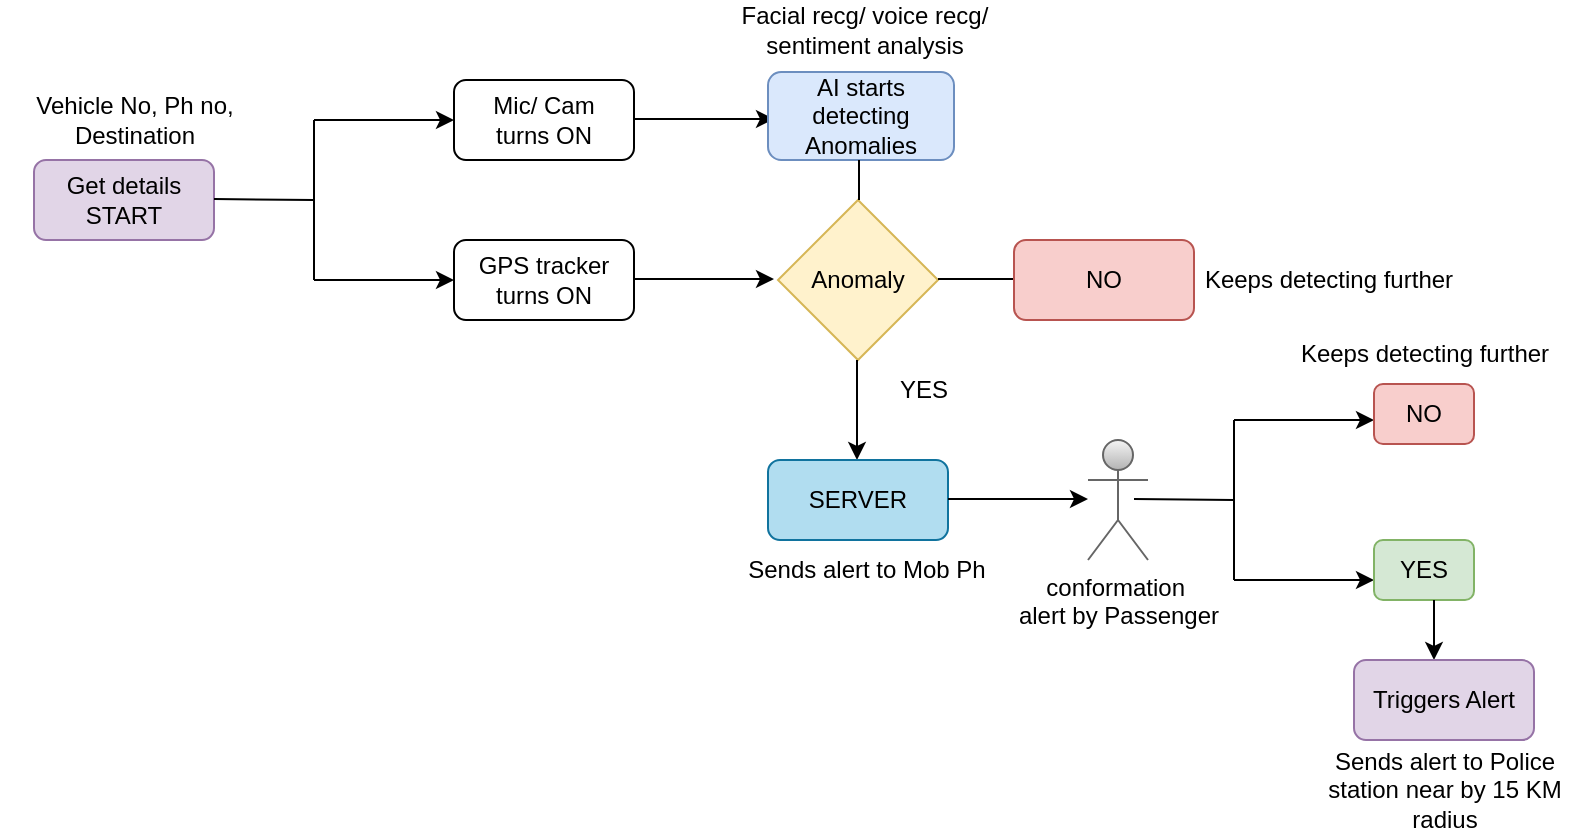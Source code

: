 <mxfile version="26.0.3">
  <diagram id="C5RBs43oDa-KdzZeNtuy" name="Page-1">
    <mxGraphModel dx="1050" dy="522" grid="0" gridSize="10" guides="1" tooltips="1" connect="1" arrows="1" fold="1" page="1" pageScale="1" pageWidth="1169" pageHeight="827" background="light-dark(#FFFFFF,#121212)" math="0" shadow="0">
      <root>
        <mxCell id="WIyWlLk6GJQsqaUBKTNV-0" />
        <mxCell id="WIyWlLk6GJQsqaUBKTNV-1" parent="WIyWlLk6GJQsqaUBKTNV-0" />
        <mxCell id="iax-5IlQy_Pquo1DeYQX-0" value="Get details&lt;div&gt;START&lt;/div&gt;" style="rounded=1;whiteSpace=wrap;html=1;fillColor=#e1d5e7;strokeColor=#9673a6;" vertex="1" parent="WIyWlLk6GJQsqaUBKTNV-1">
          <mxGeometry x="107" y="161" width="90" height="40" as="geometry" />
        </mxCell>
        <mxCell id="iax-5IlQy_Pquo1DeYQX-1" value="" style="endArrow=none;html=1;rounded=0;" edge="1" parent="WIyWlLk6GJQsqaUBKTNV-1">
          <mxGeometry width="50" height="50" relative="1" as="geometry">
            <mxPoint x="197" y="180.5" as="sourcePoint" />
            <mxPoint x="247" y="181" as="targetPoint" />
          </mxGeometry>
        </mxCell>
        <mxCell id="iax-5IlQy_Pquo1DeYQX-2" value="" style="endArrow=none;html=1;rounded=0;" edge="1" parent="WIyWlLk6GJQsqaUBKTNV-1">
          <mxGeometry width="50" height="50" relative="1" as="geometry">
            <mxPoint x="247" y="141" as="sourcePoint" />
            <mxPoint x="247" y="221" as="targetPoint" />
          </mxGeometry>
        </mxCell>
        <mxCell id="iax-5IlQy_Pquo1DeYQX-3" value="" style="endArrow=classic;html=1;rounded=0;" edge="1" parent="WIyWlLk6GJQsqaUBKTNV-1">
          <mxGeometry width="50" height="50" relative="1" as="geometry">
            <mxPoint x="247" y="141" as="sourcePoint" />
            <mxPoint x="317" y="141" as="targetPoint" />
          </mxGeometry>
        </mxCell>
        <mxCell id="iax-5IlQy_Pquo1DeYQX-4" value="" style="endArrow=classic;html=1;rounded=0;" edge="1" parent="WIyWlLk6GJQsqaUBKTNV-1">
          <mxGeometry width="50" height="50" relative="1" as="geometry">
            <mxPoint x="247" y="221" as="sourcePoint" />
            <mxPoint x="317" y="221" as="targetPoint" />
          </mxGeometry>
        </mxCell>
        <mxCell id="iax-5IlQy_Pquo1DeYQX-5" value="Mic/ Cam&lt;div&gt;turns ON&lt;/div&gt;" style="rounded=1;whiteSpace=wrap;html=1;" vertex="1" parent="WIyWlLk6GJQsqaUBKTNV-1">
          <mxGeometry x="317" y="121" width="90" height="40" as="geometry" />
        </mxCell>
        <mxCell id="iax-5IlQy_Pquo1DeYQX-6" value="GPS tracker&lt;div&gt;turns ON&lt;/div&gt;" style="rounded=1;whiteSpace=wrap;html=1;labelBackgroundColor=none;" vertex="1" parent="WIyWlLk6GJQsqaUBKTNV-1">
          <mxGeometry x="317" y="201" width="90" height="40" as="geometry" />
        </mxCell>
        <mxCell id="iax-5IlQy_Pquo1DeYQX-7" value="" style="endArrow=classic;html=1;rounded=0;" edge="1" parent="WIyWlLk6GJQsqaUBKTNV-1">
          <mxGeometry width="50" height="50" relative="1" as="geometry">
            <mxPoint x="407" y="140.5" as="sourcePoint" />
            <mxPoint x="477" y="140.5" as="targetPoint" />
          </mxGeometry>
        </mxCell>
        <mxCell id="iax-5IlQy_Pquo1DeYQX-8" value="AI starts detecting Anomalies" style="rounded=1;whiteSpace=wrap;html=1;fillColor=#dae8fc;strokeColor=#6c8ebf;" vertex="1" parent="WIyWlLk6GJQsqaUBKTNV-1">
          <mxGeometry x="474" y="117" width="93" height="44" as="geometry" />
        </mxCell>
        <mxCell id="iax-5IlQy_Pquo1DeYQX-9" value="Facial recg/ voice recg/ sentiment analysis" style="text;html=1;align=center;verticalAlign=middle;whiteSpace=wrap;rounded=0;" vertex="1" parent="WIyWlLk6GJQsqaUBKTNV-1">
          <mxGeometry x="454.5" y="81" width="135" height="30" as="geometry" />
        </mxCell>
        <mxCell id="iax-5IlQy_Pquo1DeYQX-10" value="Anomaly" style="rhombus;whiteSpace=wrap;html=1;fillColor=#fff2cc;strokeColor=#d6b656;" vertex="1" parent="WIyWlLk6GJQsqaUBKTNV-1">
          <mxGeometry x="479" y="181" width="80" height="80" as="geometry" />
        </mxCell>
        <mxCell id="iax-5IlQy_Pquo1DeYQX-11" value="" style="endArrow=none;html=1;rounded=0;" edge="1" parent="WIyWlLk6GJQsqaUBKTNV-1">
          <mxGeometry width="50" height="50" relative="1" as="geometry">
            <mxPoint x="519.5" y="181" as="sourcePoint" />
            <mxPoint x="519.5" y="161" as="targetPoint" />
          </mxGeometry>
        </mxCell>
        <mxCell id="iax-5IlQy_Pquo1DeYQX-12" value="" style="endArrow=classic;html=1;rounded=0;" edge="1" parent="WIyWlLk6GJQsqaUBKTNV-1">
          <mxGeometry width="50" height="50" relative="1" as="geometry">
            <mxPoint x="407" y="220.5" as="sourcePoint" />
            <mxPoint x="477" y="220.5" as="targetPoint" />
          </mxGeometry>
        </mxCell>
        <mxCell id="iax-5IlQy_Pquo1DeYQX-13" value="" style="endArrow=classic;html=1;rounded=0;" edge="1" parent="WIyWlLk6GJQsqaUBKTNV-1">
          <mxGeometry width="50" height="50" relative="1" as="geometry">
            <mxPoint x="518.5" y="261" as="sourcePoint" />
            <mxPoint x="518.5" y="311" as="targetPoint" />
          </mxGeometry>
        </mxCell>
        <mxCell id="iax-5IlQy_Pquo1DeYQX-14" value="" style="endArrow=none;html=1;rounded=0;" edge="1" parent="WIyWlLk6GJQsqaUBKTNV-1">
          <mxGeometry width="50" height="50" relative="1" as="geometry">
            <mxPoint x="559" y="220.5" as="sourcePoint" />
            <mxPoint x="599" y="220.5" as="targetPoint" />
          </mxGeometry>
        </mxCell>
        <mxCell id="iax-5IlQy_Pquo1DeYQX-15" value="Keeps detecting further" style="text;html=1;align=center;verticalAlign=middle;whiteSpace=wrap;rounded=0;" vertex="1" parent="WIyWlLk6GJQsqaUBKTNV-1">
          <mxGeometry x="687" y="206" width="135" height="30" as="geometry" />
        </mxCell>
        <mxCell id="iax-5IlQy_Pquo1DeYQX-16" value="NO" style="rounded=1;whiteSpace=wrap;html=1;fillColor=#f8cecc;strokeColor=#b85450;" vertex="1" parent="WIyWlLk6GJQsqaUBKTNV-1">
          <mxGeometry x="597" y="201" width="90" height="40" as="geometry" />
        </mxCell>
        <mxCell id="iax-5IlQy_Pquo1DeYQX-17" value="YES" style="text;html=1;align=center;verticalAlign=middle;whiteSpace=wrap;rounded=0;" vertex="1" parent="WIyWlLk6GJQsqaUBKTNV-1">
          <mxGeometry x="527" y="261" width="50" height="30" as="geometry" />
        </mxCell>
        <mxCell id="iax-5IlQy_Pquo1DeYQX-18" value="Vehicle No, Ph no, Destination" style="text;html=1;align=center;verticalAlign=middle;whiteSpace=wrap;rounded=0;" vertex="1" parent="WIyWlLk6GJQsqaUBKTNV-1">
          <mxGeometry x="90" y="126" width="135" height="30" as="geometry" />
        </mxCell>
        <mxCell id="iax-5IlQy_Pquo1DeYQX-21" value="SERVER" style="rounded=1;whiteSpace=wrap;html=1;fillColor=#b1ddf0;strokeColor=#10739e;" vertex="1" parent="WIyWlLk6GJQsqaUBKTNV-1">
          <mxGeometry x="474" y="311" width="90" height="40" as="geometry" />
        </mxCell>
        <mxCell id="iax-5IlQy_Pquo1DeYQX-22" value="" style="endArrow=classic;html=1;rounded=0;" edge="1" parent="WIyWlLk6GJQsqaUBKTNV-1">
          <mxGeometry width="50" height="50" relative="1" as="geometry">
            <mxPoint x="564" y="330.5" as="sourcePoint" />
            <mxPoint x="634" y="330.5" as="targetPoint" />
          </mxGeometry>
        </mxCell>
        <mxCell id="iax-5IlQy_Pquo1DeYQX-23" value="Sends alert to Mob Ph" style="text;html=1;align=center;verticalAlign=middle;whiteSpace=wrap;rounded=0;" vertex="1" parent="WIyWlLk6GJQsqaUBKTNV-1">
          <mxGeometry x="455.5" y="351" width="135" height="30" as="geometry" />
        </mxCell>
        <mxCell id="iax-5IlQy_Pquo1DeYQX-24" value="conformation&amp;nbsp;&lt;div&gt;alert by Passenger&lt;/div&gt;" style="shape=umlActor;verticalLabelPosition=bottom;verticalAlign=top;html=1;outlineConnect=0;fillColor=#f5f5f5;strokeColor=#666666;gradientColor=#b3b3b3;" vertex="1" parent="WIyWlLk6GJQsqaUBKTNV-1">
          <mxGeometry x="634" y="301" width="30" height="60" as="geometry" />
        </mxCell>
        <mxCell id="iax-5IlQy_Pquo1DeYQX-25" value="" style="endArrow=none;html=1;rounded=0;" edge="1" parent="WIyWlLk6GJQsqaUBKTNV-1">
          <mxGeometry width="50" height="50" relative="1" as="geometry">
            <mxPoint x="657" y="330.5" as="sourcePoint" />
            <mxPoint x="707" y="331" as="targetPoint" />
          </mxGeometry>
        </mxCell>
        <mxCell id="iax-5IlQy_Pquo1DeYQX-26" value="" style="endArrow=none;html=1;rounded=0;" edge="1" parent="WIyWlLk6GJQsqaUBKTNV-1">
          <mxGeometry width="50" height="50" relative="1" as="geometry">
            <mxPoint x="707" y="291" as="sourcePoint" />
            <mxPoint x="707" y="371" as="targetPoint" />
          </mxGeometry>
        </mxCell>
        <mxCell id="iax-5IlQy_Pquo1DeYQX-27" value="" style="endArrow=classic;html=1;rounded=0;" edge="1" parent="WIyWlLk6GJQsqaUBKTNV-1">
          <mxGeometry width="50" height="50" relative="1" as="geometry">
            <mxPoint x="707" y="291" as="sourcePoint" />
            <mxPoint x="777" y="291" as="targetPoint" />
          </mxGeometry>
        </mxCell>
        <mxCell id="iax-5IlQy_Pquo1DeYQX-28" value="" style="endArrow=classic;html=1;rounded=0;" edge="1" parent="WIyWlLk6GJQsqaUBKTNV-1">
          <mxGeometry width="50" height="50" relative="1" as="geometry">
            <mxPoint x="707" y="371" as="sourcePoint" />
            <mxPoint x="777" y="371" as="targetPoint" />
          </mxGeometry>
        </mxCell>
        <mxCell id="iax-5IlQy_Pquo1DeYQX-29" value="NO" style="rounded=1;whiteSpace=wrap;html=1;fillColor=#f8cecc;strokeColor=#b85450;" vertex="1" parent="WIyWlLk6GJQsqaUBKTNV-1">
          <mxGeometry x="777" y="273" width="50" height="30" as="geometry" />
        </mxCell>
        <mxCell id="iax-5IlQy_Pquo1DeYQX-30" value="Keeps detecting further" style="text;html=1;align=center;verticalAlign=middle;whiteSpace=wrap;rounded=0;" vertex="1" parent="WIyWlLk6GJQsqaUBKTNV-1">
          <mxGeometry x="734.5" y="243" width="135" height="30" as="geometry" />
        </mxCell>
        <mxCell id="iax-5IlQy_Pquo1DeYQX-31" value="YES" style="rounded=1;whiteSpace=wrap;html=1;fillColor=#d5e8d4;strokeColor=#82b366;" vertex="1" parent="WIyWlLk6GJQsqaUBKTNV-1">
          <mxGeometry x="777" y="351" width="50" height="30" as="geometry" />
        </mxCell>
        <mxCell id="iax-5IlQy_Pquo1DeYQX-32" value="" style="endArrow=classic;html=1;rounded=0;" edge="1" parent="WIyWlLk6GJQsqaUBKTNV-1">
          <mxGeometry width="50" height="50" relative="1" as="geometry">
            <mxPoint x="807" y="381" as="sourcePoint" />
            <mxPoint x="807" y="411" as="targetPoint" />
          </mxGeometry>
        </mxCell>
        <mxCell id="iax-5IlQy_Pquo1DeYQX-33" value="Triggers Alert" style="rounded=1;whiteSpace=wrap;html=1;fillColor=#e1d5e7;strokeColor=#9673a6;" vertex="1" parent="WIyWlLk6GJQsqaUBKTNV-1">
          <mxGeometry x="767" y="411" width="90" height="40" as="geometry" />
        </mxCell>
        <mxCell id="iax-5IlQy_Pquo1DeYQX-34" value="Sends alert to Police station near by 15 KM radius" style="text;html=1;align=center;verticalAlign=middle;whiteSpace=wrap;rounded=0;" vertex="1" parent="WIyWlLk6GJQsqaUBKTNV-1">
          <mxGeometry x="744.5" y="461" width="135" height="30" as="geometry" />
        </mxCell>
      </root>
    </mxGraphModel>
  </diagram>
</mxfile>
